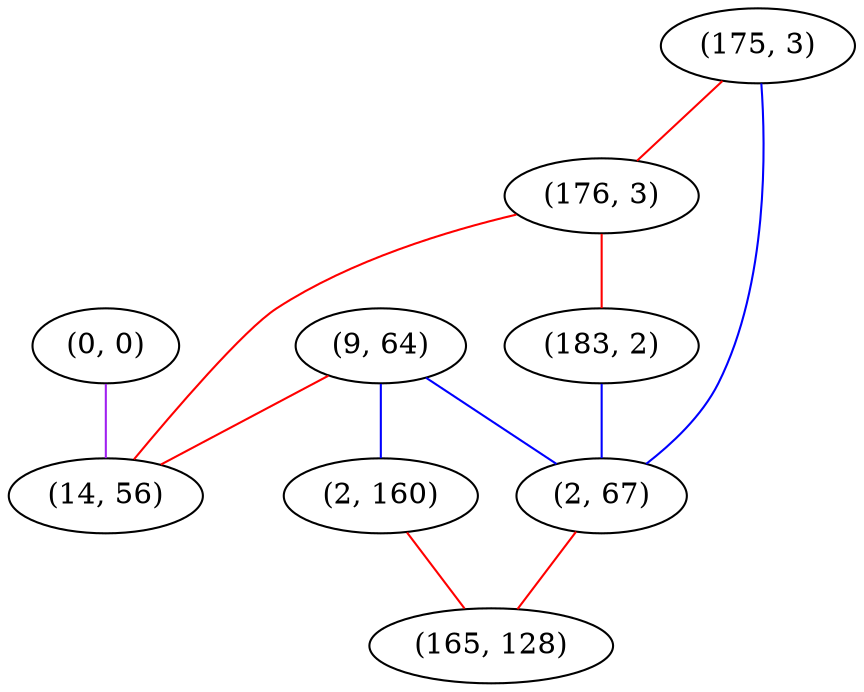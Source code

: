 graph "" {
"(9, 64)";
"(0, 0)";
"(175, 3)";
"(176, 3)";
"(14, 56)";
"(183, 2)";
"(2, 160)";
"(2, 67)";
"(165, 128)";
"(9, 64)" -- "(2, 160)"  [color=blue, key=0, weight=3];
"(9, 64)" -- "(2, 67)"  [color=blue, key=0, weight=3];
"(9, 64)" -- "(14, 56)"  [color=red, key=0, weight=1];
"(0, 0)" -- "(14, 56)"  [color=purple, key=0, weight=4];
"(175, 3)" -- "(176, 3)"  [color=red, key=0, weight=1];
"(175, 3)" -- "(2, 67)"  [color=blue, key=0, weight=3];
"(176, 3)" -- "(14, 56)"  [color=red, key=0, weight=1];
"(176, 3)" -- "(183, 2)"  [color=red, key=0, weight=1];
"(183, 2)" -- "(2, 67)"  [color=blue, key=0, weight=3];
"(2, 160)" -- "(165, 128)"  [color=red, key=0, weight=1];
"(2, 67)" -- "(165, 128)"  [color=red, key=0, weight=1];
}
